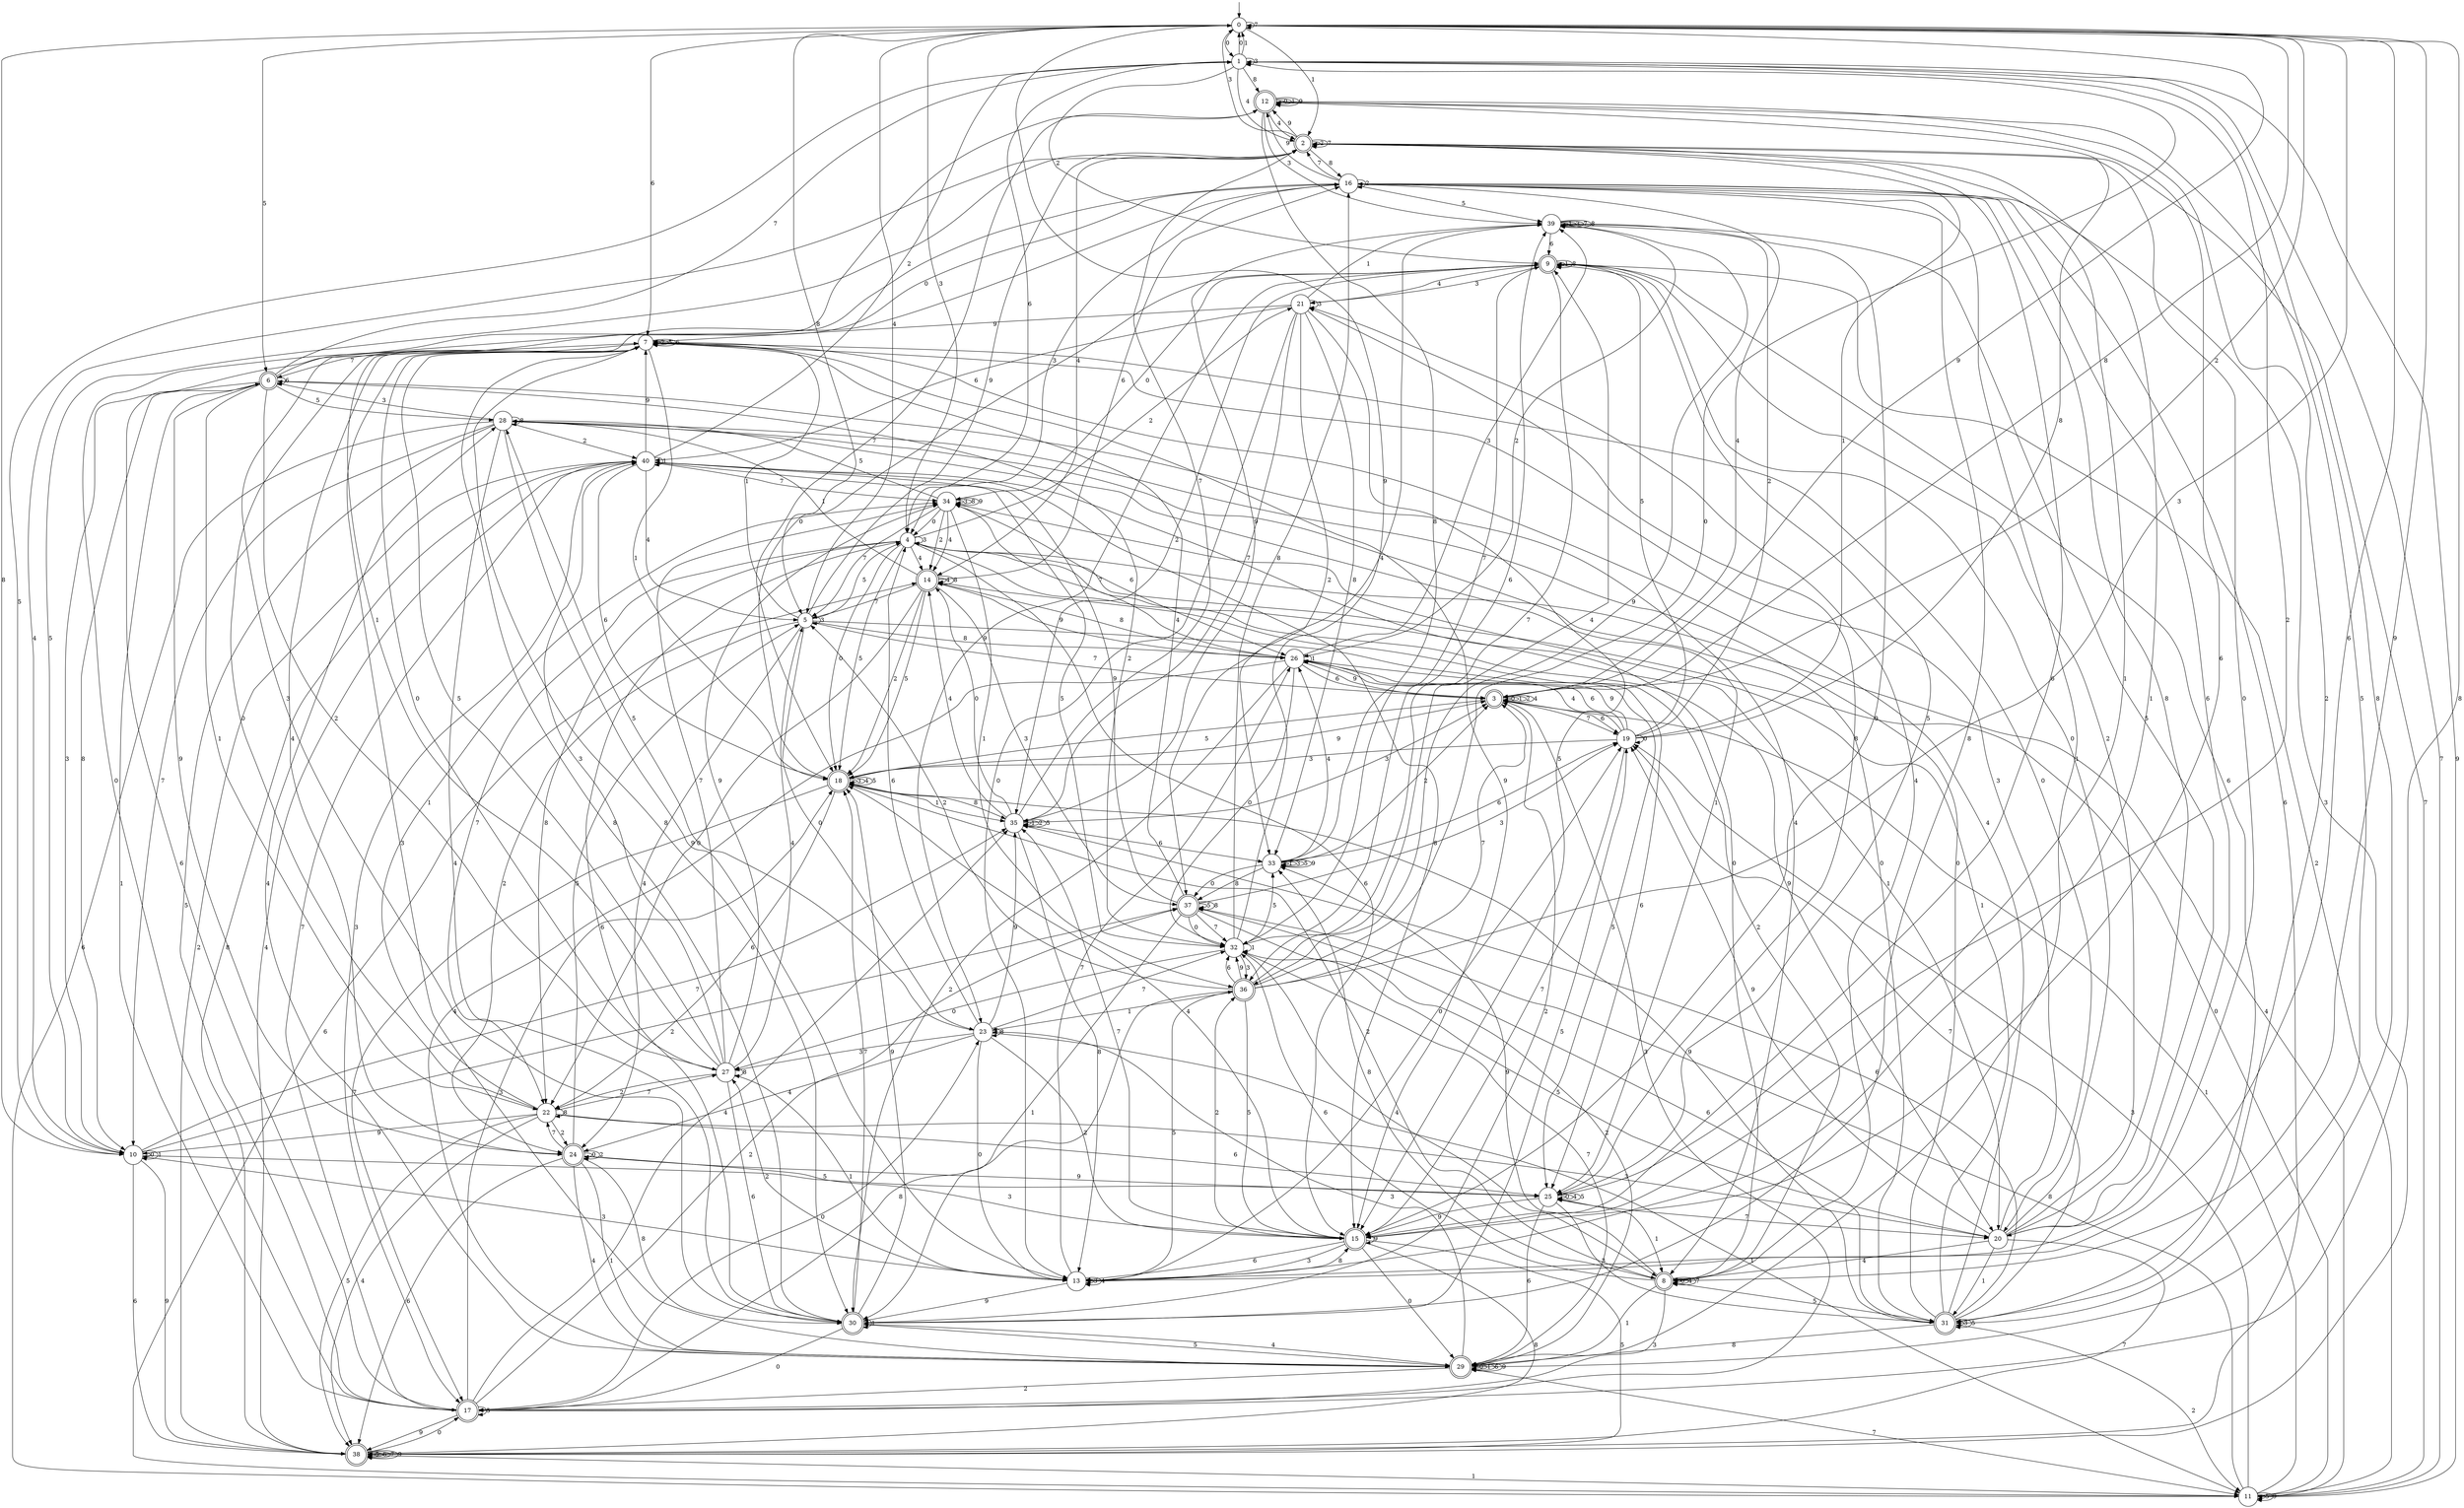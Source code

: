 digraph g {

	s0 [shape="circle" label="0"];
	s1 [shape="circle" label="1"];
	s2 [shape="doublecircle" label="2"];
	s3 [shape="doublecircle" label="3"];
	s4 [shape="circle" label="4"];
	s5 [shape="circle" label="5"];
	s6 [shape="doublecircle" label="6"];
	s7 [shape="circle" label="7"];
	s8 [shape="doublecircle" label="8"];
	s9 [shape="doublecircle" label="9"];
	s10 [shape="circle" label="10"];
	s11 [shape="circle" label="11"];
	s12 [shape="doublecircle" label="12"];
	s13 [shape="circle" label="13"];
	s14 [shape="doublecircle" label="14"];
	s15 [shape="doublecircle" label="15"];
	s16 [shape="circle" label="16"];
	s17 [shape="doublecircle" label="17"];
	s18 [shape="doublecircle" label="18"];
	s19 [shape="circle" label="19"];
	s20 [shape="circle" label="20"];
	s21 [shape="circle" label="21"];
	s22 [shape="circle" label="22"];
	s23 [shape="circle" label="23"];
	s24 [shape="doublecircle" label="24"];
	s25 [shape="circle" label="25"];
	s26 [shape="circle" label="26"];
	s27 [shape="circle" label="27"];
	s28 [shape="circle" label="28"];
	s29 [shape="doublecircle" label="29"];
	s30 [shape="doublecircle" label="30"];
	s31 [shape="doublecircle" label="31"];
	s32 [shape="circle" label="32"];
	s33 [shape="circle" label="33"];
	s34 [shape="circle" label="34"];
	s35 [shape="circle" label="35"];
	s36 [shape="doublecircle" label="36"];
	s37 [shape="doublecircle" label="37"];
	s38 [shape="doublecircle" label="38"];
	s39 [shape="circle" label="39"];
	s40 [shape="circle" label="40"];
	s0 -> s1 [label="0"];
	s0 -> s2 [label="1"];
	s0 -> s3 [label="2"];
	s0 -> s4 [label="3"];
	s0 -> s5 [label="4"];
	s0 -> s6 [label="5"];
	s0 -> s7 [label="6"];
	s0 -> s0 [label="7"];
	s0 -> s5 [label="8"];
	s0 -> s8 [label="9"];
	s1 -> s0 [label="0"];
	s1 -> s0 [label="1"];
	s1 -> s9 [label="2"];
	s1 -> s1 [label="3"];
	s1 -> s2 [label="4"];
	s1 -> s10 [label="5"];
	s1 -> s4 [label="6"];
	s1 -> s11 [label="7"];
	s1 -> s12 [label="8"];
	s1 -> s11 [label="9"];
	s2 -> s13 [label="0"];
	s2 -> s13 [label="1"];
	s2 -> s2 [label="2"];
	s2 -> s0 [label="3"];
	s2 -> s14 [label="4"];
	s2 -> s10 [label="5"];
	s2 -> s15 [label="6"];
	s2 -> s2 [label="7"];
	s2 -> s16 [label="8"];
	s2 -> s12 [label="9"];
	s3 -> s3 [label="0"];
	s3 -> s3 [label="1"];
	s3 -> s3 [label="2"];
	s3 -> s17 [label="3"];
	s3 -> s3 [label="4"];
	s3 -> s18 [label="5"];
	s3 -> s19 [label="6"];
	s3 -> s19 [label="7"];
	s3 -> s0 [label="8"];
	s3 -> s0 [label="9"];
	s4 -> s18 [label="0"];
	s4 -> s20 [label="1"];
	s4 -> s21 [label="2"];
	s4 -> s4 [label="3"];
	s4 -> s14 [label="4"];
	s4 -> s18 [label="5"];
	s4 -> s15 [label="6"];
	s4 -> s22 [label="7"];
	s4 -> s22 [label="8"];
	s4 -> s20 [label="9"];
	s5 -> s23 [label="0"];
	s5 -> s7 [label="1"];
	s5 -> s24 [label="2"];
	s5 -> s5 [label="3"];
	s5 -> s24 [label="4"];
	s5 -> s4 [label="5"];
	s5 -> s25 [label="6"];
	s5 -> s3 [label="7"];
	s5 -> s26 [label="8"];
	s5 -> s2 [label="9"];
	s6 -> s16 [label="0"];
	s6 -> s22 [label="1"];
	s6 -> s27 [label="2"];
	s6 -> s10 [label="3"];
	s6 -> s8 [label="4"];
	s6 -> s28 [label="5"];
	s6 -> s6 [label="6"];
	s6 -> s1 [label="7"];
	s6 -> s10 [label="8"];
	s6 -> s24 [label="9"];
	s7 -> s20 [label="0"];
	s7 -> s18 [label="1"];
	s7 -> s7 [label="2"];
	s7 -> s29 [label="3"];
	s7 -> s24 [label="4"];
	s7 -> s7 [label="5"];
	s7 -> s7 [label="6"];
	s7 -> s6 [label="7"];
	s7 -> s30 [label="8"];
	s7 -> s15 [label="9"];
	s8 -> s8 [label="0"];
	s8 -> s29 [label="1"];
	s8 -> s14 [label="2"];
	s8 -> s17 [label="3"];
	s8 -> s8 [label="4"];
	s8 -> s31 [label="5"];
	s8 -> s32 [label="6"];
	s8 -> s8 [label="7"];
	s8 -> s33 [label="8"];
	s8 -> s33 [label="9"];
	s9 -> s34 [label="0"];
	s9 -> s9 [label="1"];
	s9 -> s35 [label="2"];
	s9 -> s21 [label="3"];
	s9 -> s21 [label="4"];
	s9 -> s25 [label="5"];
	s9 -> s31 [label="6"];
	s9 -> s36 [label="7"];
	s9 -> s9 [label="8"];
	s9 -> s23 [label="9"];
	s10 -> s10 [label="0"];
	s10 -> s10 [label="1"];
	s10 -> s37 [label="2"];
	s10 -> s13 [label="3"];
	s10 -> s2 [label="4"];
	s10 -> s25 [label="5"];
	s10 -> s38 [label="6"];
	s10 -> s35 [label="7"];
	s10 -> s0 [label="8"];
	s10 -> s38 [label="9"];
	s11 -> s4 [label="0"];
	s11 -> s3 [label="1"];
	s11 -> s9 [label="2"];
	s11 -> s19 [label="3"];
	s11 -> s4 [label="4"];
	s11 -> s11 [label="5"];
	s11 -> s14 [label="6"];
	s11 -> s2 [label="7"];
	s11 -> s37 [label="8"];
	s11 -> s11 [label="9"];
	s12 -> s12 [label="0"];
	s12 -> s12 [label="1"];
	s12 -> s31 [label="2"];
	s12 -> s39 [label="3"];
	s12 -> s2 [label="4"];
	s12 -> s31 [label="5"];
	s12 -> s15 [label="6"];
	s12 -> s18 [label="7"];
	s12 -> s32 [label="8"];
	s12 -> s12 [label="9"];
	s13 -> s19 [label="0"];
	s13 -> s27 [label="1"];
	s13 -> s27 [label="2"];
	s13 -> s13 [label="3"];
	s13 -> s13 [label="4"];
	s13 -> s36 [label="5"];
	s13 -> s0 [label="6"];
	s13 -> s26 [label="7"];
	s13 -> s15 [label="8"];
	s13 -> s30 [label="9"];
	s14 -> s22 [label="0"];
	s14 -> s28 [label="1"];
	s14 -> s18 [label="2"];
	s14 -> s37 [label="3"];
	s14 -> s14 [label="4"];
	s14 -> s18 [label="5"];
	s14 -> s16 [label="6"];
	s14 -> s5 [label="7"];
	s14 -> s14 [label="8"];
	s14 -> s26 [label="9"];
	s15 -> s29 [label="0"];
	s15 -> s2 [label="1"];
	s15 -> s36 [label="2"];
	s15 -> s13 [label="3"];
	s15 -> s18 [label="4"];
	s15 -> s38 [label="5"];
	s15 -> s13 [label="6"];
	s15 -> s35 [label="7"];
	s15 -> s38 [label="8"];
	s15 -> s15 [label="9"];
	s16 -> s17 [label="0"];
	s16 -> s29 [label="1"];
	s16 -> s16 [label="2"];
	s16 -> s4 [label="3"];
	s16 -> s3 [label="4"];
	s16 -> s39 [label="5"];
	s16 -> s38 [label="6"];
	s16 -> s2 [label="7"];
	s16 -> s30 [label="8"];
	s16 -> s12 [label="9"];
	s17 -> s23 [label="0"];
	s17 -> s6 [label="1"];
	s17 -> s37 [label="2"];
	s17 -> s18 [label="3"];
	s17 -> s35 [label="4"];
	s17 -> s17 [label="5"];
	s17 -> s7 [label="6"];
	s17 -> s40 [label="7"];
	s17 -> s0 [label="8"];
	s17 -> s38 [label="9"];
	s18 -> s9 [label="0"];
	s18 -> s35 [label="1"];
	s18 -> s8 [label="2"];
	s18 -> s18 [label="3"];
	s18 -> s18 [label="4"];
	s18 -> s18 [label="5"];
	s18 -> s22 [label="6"];
	s18 -> s17 [label="7"];
	s18 -> s35 [label="8"];
	s18 -> s3 [label="9"];
	s19 -> s19 [label="0"];
	s19 -> s2 [label="1"];
	s19 -> s39 [label="2"];
	s19 -> s18 [label="3"];
	s19 -> s26 [label="4"];
	s19 -> s9 [label="5"];
	s19 -> s26 [label="6"];
	s19 -> s15 [label="7"];
	s19 -> s12 [label="8"];
	s19 -> s26 [label="9"];
	s20 -> s9 [label="0"];
	s20 -> s31 [label="1"];
	s20 -> s9 [label="2"];
	s20 -> s7 [label="3"];
	s20 -> s8 [label="4"];
	s20 -> s32 [label="5"];
	s20 -> s16 [label="6"];
	s20 -> s38 [label="7"];
	s20 -> s16 [label="8"];
	s20 -> s19 [label="9"];
	s21 -> s13 [label="0"];
	s21 -> s39 [label="1"];
	s21 -> s33 [label="2"];
	s21 -> s21 [label="3"];
	s21 -> s8 [label="4"];
	s21 -> s15 [label="5"];
	s21 -> s40 [label="6"];
	s21 -> s35 [label="7"];
	s21 -> s33 [label="8"];
	s21 -> s7 [label="9"];
	s22 -> s7 [label="0"];
	s22 -> s34 [label="1"];
	s22 -> s24 [label="2"];
	s22 -> s20 [label="3"];
	s22 -> s38 [label="4"];
	s22 -> s38 [label="5"];
	s22 -> s25 [label="6"];
	s22 -> s27 [label="7"];
	s22 -> s22 [label="8"];
	s22 -> s10 [label="9"];
	s23 -> s13 [label="0"];
	s23 -> s11 [label="1"];
	s23 -> s15 [label="2"];
	s23 -> s27 [label="3"];
	s23 -> s24 [label="4"];
	s23 -> s28 [label="5"];
	s23 -> s4 [label="6"];
	s23 -> s32 [label="7"];
	s23 -> s23 [label="8"];
	s23 -> s35 [label="9"];
	s24 -> s24 [label="0"];
	s24 -> s29 [label="1"];
	s24 -> s24 [label="2"];
	s24 -> s15 [label="3"];
	s24 -> s29 [label="4"];
	s24 -> s5 [label="5"];
	s24 -> s38 [label="6"];
	s24 -> s22 [label="7"];
	s24 -> s30 [label="8"];
	s24 -> s25 [label="9"];
	s25 -> s25 [label="0"];
	s25 -> s8 [label="1"];
	s25 -> s1 [label="2"];
	s25 -> s31 [label="3"];
	s25 -> s25 [label="4"];
	s25 -> s25 [label="5"];
	s25 -> s29 [label="6"];
	s25 -> s20 [label="7"];
	s25 -> s21 [label="8"];
	s25 -> s15 [label="9"];
	s26 -> s32 [label="0"];
	s26 -> s26 [label="1"];
	s26 -> s30 [label="2"];
	s26 -> s39 [label="3"];
	s26 -> s29 [label="4"];
	s26 -> s25 [label="5"];
	s26 -> s3 [label="6"];
	s26 -> s34 [label="7"];
	s26 -> s14 [label="8"];
	s26 -> s3 [label="9"];
	s27 -> s7 [label="0"];
	s27 -> s16 [label="1"];
	s27 -> s22 [label="2"];
	s27 -> s40 [label="3"];
	s27 -> s5 [label="4"];
	s27 -> s7 [label="5"];
	s27 -> s30 [label="6"];
	s27 -> s34 [label="7"];
	s27 -> s27 [label="8"];
	s27 -> s34 [label="9"];
	s28 -> s31 [label="0"];
	s28 -> s25 [label="1"];
	s28 -> s40 [label="2"];
	s28 -> s6 [label="3"];
	s28 -> s30 [label="4"];
	s28 -> s17 [label="5"];
	s28 -> s11 [label="6"];
	s28 -> s10 [label="7"];
	s28 -> s28 [label="8"];
	s28 -> s13 [label="9"];
	s29 -> s29 [label="0"];
	s29 -> s29 [label="1"];
	s29 -> s17 [label="2"];
	s29 -> s23 [label="3"];
	s29 -> s28 [label="4"];
	s29 -> s30 [label="5"];
	s29 -> s29 [label="6"];
	s29 -> s11 [label="7"];
	s29 -> s1 [label="8"];
	s29 -> s29 [label="9"];
	s30 -> s17 [label="0"];
	s30 -> s30 [label="1"];
	s30 -> s3 [label="2"];
	s30 -> s12 [label="3"];
	s30 -> s29 [label="4"];
	s30 -> s19 [label="5"];
	s30 -> s4 [label="6"];
	s30 -> s18 [label="7"];
	s30 -> s7 [label="8"];
	s30 -> s18 [label="9"];
	s31 -> s28 [label="0"];
	s31 -> s34 [label="1"];
	s31 -> s11 [label="2"];
	s31 -> s31 [label="3"];
	s31 -> s7 [label="4"];
	s31 -> s31 [label="5"];
	s31 -> s35 [label="6"];
	s31 -> s19 [label="7"];
	s31 -> s29 [label="8"];
	s31 -> s18 [label="9"];
	s32 -> s27 [label="0"];
	s32 -> s32 [label="1"];
	s32 -> s6 [label="2"];
	s32 -> s36 [label="3"];
	s32 -> s8 [label="4"];
	s32 -> s33 [label="5"];
	s32 -> s39 [label="6"];
	s32 -> s29 [label="7"];
	s32 -> s16 [label="8"];
	s32 -> s0 [label="9"];
	s33 -> s37 [label="0"];
	s33 -> s33 [label="1"];
	s33 -> s3 [label="2"];
	s33 -> s33 [label="3"];
	s33 -> s26 [label="4"];
	s33 -> s33 [label="5"];
	s33 -> s19 [label="6"];
	s33 -> s9 [label="7"];
	s33 -> s37 [label="8"];
	s33 -> s33 [label="9"];
	s34 -> s4 [label="0"];
	s34 -> s36 [label="1"];
	s34 -> s14 [label="2"];
	s34 -> s34 [label="3"];
	s34 -> s14 [label="4"];
	s34 -> s28 [label="5"];
	s34 -> s26 [label="6"];
	s34 -> s5 [label="7"];
	s34 -> s34 [label="8"];
	s34 -> s34 [label="9"];
	s35 -> s14 [label="0"];
	s35 -> s35 [label="1"];
	s35 -> s35 [label="2"];
	s35 -> s3 [label="3"];
	s35 -> s14 [label="4"];
	s35 -> s35 [label="5"];
	s35 -> s33 [label="6"];
	s35 -> s2 [label="7"];
	s35 -> s13 [label="8"];
	s35 -> s39 [label="9"];
	s36 -> s1 [label="0"];
	s36 -> s23 [label="1"];
	s36 -> s5 [label="2"];
	s36 -> s0 [label="3"];
	s36 -> s9 [label="4"];
	s36 -> s15 [label="5"];
	s36 -> s32 [label="6"];
	s36 -> s3 [label="7"];
	s36 -> s17 [label="8"];
	s36 -> s32 [label="9"];
	s37 -> s32 [label="0"];
	s37 -> s30 [label="1"];
	s37 -> s29 [label="2"];
	s37 -> s19 [label="3"];
	s37 -> s7 [label="4"];
	s37 -> s37 [label="5"];
	s37 -> s31 [label="6"];
	s37 -> s32 [label="7"];
	s37 -> s37 [label="8"];
	s37 -> s40 [label="9"];
	s38 -> s17 [label="0"];
	s38 -> s11 [label="1"];
	s38 -> s40 [label="2"];
	s38 -> s16 [label="3"];
	s38 -> s40 [label="4"];
	s38 -> s38 [label="5"];
	s38 -> s38 [label="6"];
	s38 -> s38 [label="7"];
	s38 -> s40 [label="8"];
	s38 -> s38 [label="9"];
	s39 -> s15 [label="0"];
	s39 -> s39 [label="1"];
	s39 -> s26 [label="2"];
	s39 -> s39 [label="3"];
	s39 -> s37 [label="4"];
	s39 -> s20 [label="5"];
	s39 -> s9 [label="6"];
	s39 -> s39 [label="7"];
	s39 -> s39 [label="8"];
	s39 -> s36 [label="9"];
	s40 -> s8 [label="0"];
	s40 -> s40 [label="1"];
	s40 -> s1 [label="2"];
	s40 -> s17 [label="3"];
	s40 -> s5 [label="4"];
	s40 -> s32 [label="5"];
	s40 -> s18 [label="6"];
	s40 -> s34 [label="7"];
	s40 -> s15 [label="8"];
	s40 -> s7 [label="9"];

__start0 [label="" shape="none" width="0" height="0"];
__start0 -> s0;

}

